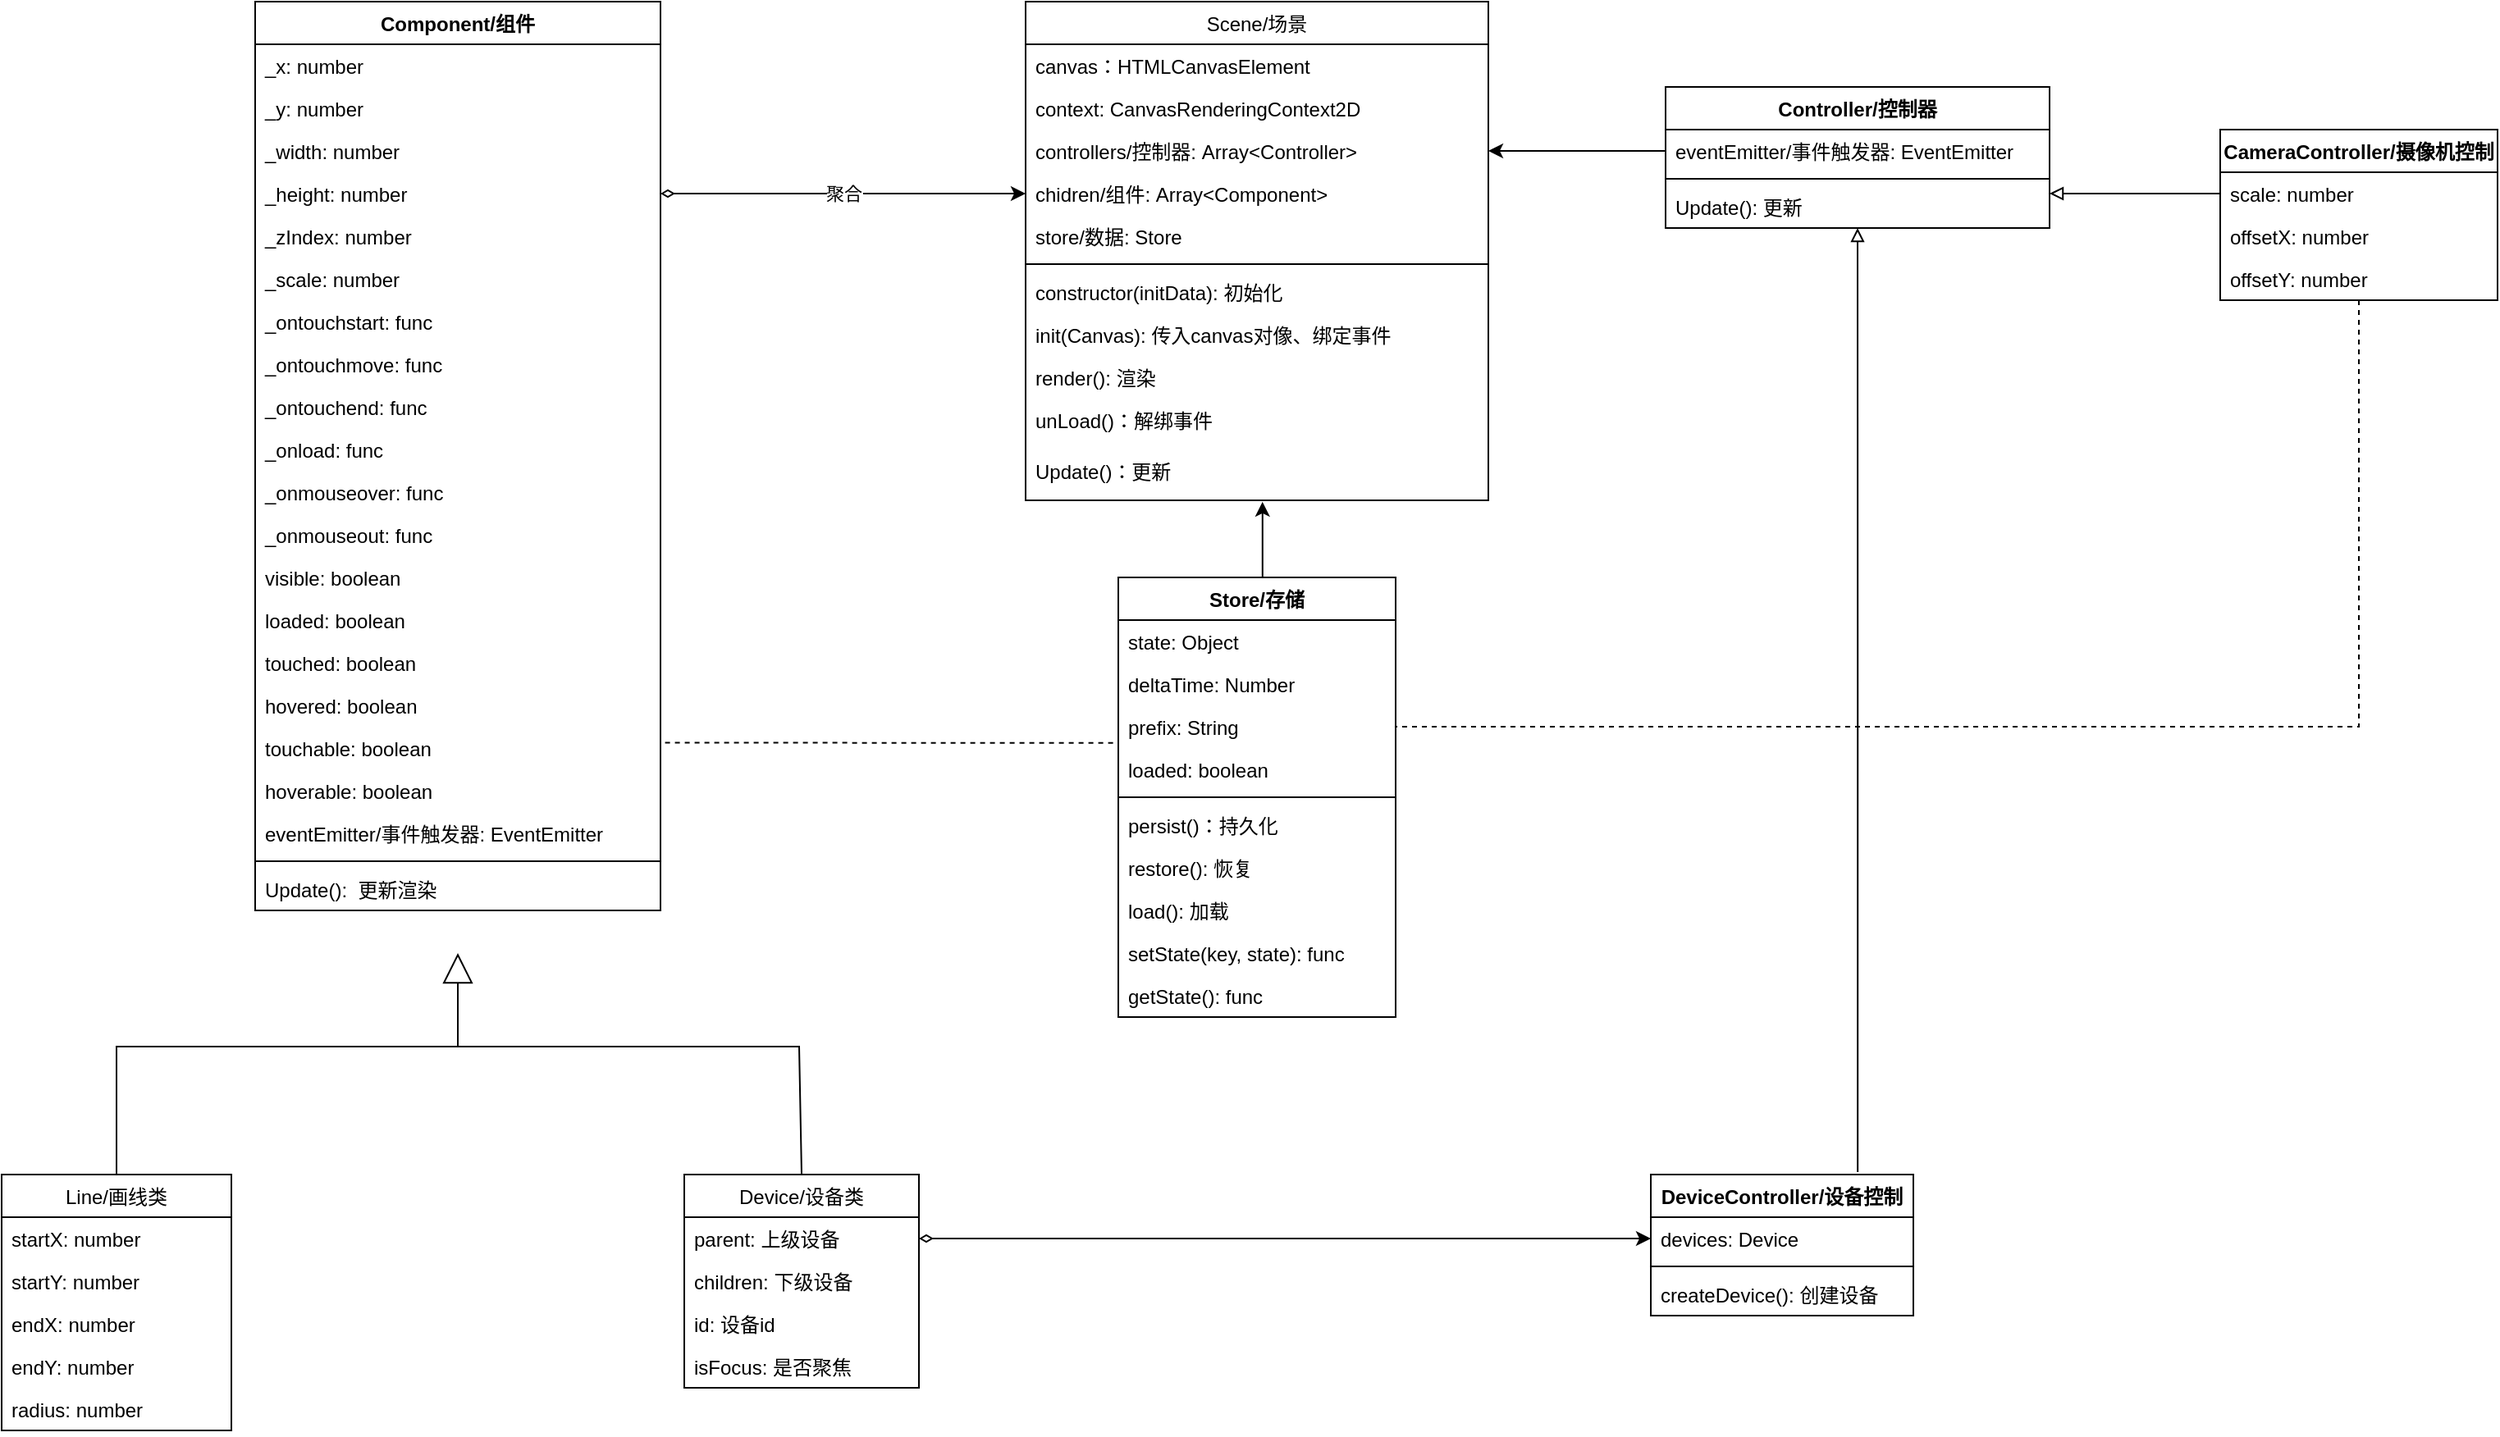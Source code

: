 <mxfile version="14.9.5" type="github">
  <diagram id="C5RBs43oDa-KdzZeNtuy" name="Page-1">
    <mxGraphModel dx="1913" dy="724" grid="1" gridSize="13" guides="1" tooltips="1" connect="1" arrows="1" fold="1" page="1" pageScale="1" pageWidth="827" pageHeight="1169" math="0" shadow="0">
      <root>
        <mxCell id="WIyWlLk6GJQsqaUBKTNV-0" />
        <mxCell id="WIyWlLk6GJQsqaUBKTNV-1" parent="WIyWlLk6GJQsqaUBKTNV-0" />
        <mxCell id="zkfFHV4jXpPFQw0GAbJ--17" value="Scene/场景" style="swimlane;fontStyle=0;align=center;verticalAlign=top;childLayout=stackLayout;horizontal=1;startSize=26;horizontalStack=0;resizeParent=1;resizeLast=0;collapsible=1;marginBottom=0;rounded=0;shadow=0;strokeWidth=1;" parent="WIyWlLk6GJQsqaUBKTNV-1" vertex="1">
          <mxGeometry x="286" y="416" width="282" height="304" as="geometry">
            <mxRectangle x="550" y="140" width="160" height="26" as="alternateBounds" />
          </mxGeometry>
        </mxCell>
        <mxCell id="zkfFHV4jXpPFQw0GAbJ--18" value="canvas：HTMLCanvasElement" style="text;align=left;verticalAlign=top;spacingLeft=4;spacingRight=4;overflow=hidden;rotatable=0;points=[[0,0.5],[1,0.5]];portConstraint=eastwest;" parent="zkfFHV4jXpPFQw0GAbJ--17" vertex="1">
          <mxGeometry y="26" width="282" height="26" as="geometry" />
        </mxCell>
        <mxCell id="zkfFHV4jXpPFQw0GAbJ--19" value="context: CanvasRenderingContext2D" style="text;align=left;verticalAlign=top;spacingLeft=4;spacingRight=4;overflow=hidden;rotatable=0;points=[[0,0.5],[1,0.5]];portConstraint=eastwest;rounded=0;shadow=0;html=0;" parent="zkfFHV4jXpPFQw0GAbJ--17" vertex="1">
          <mxGeometry y="52" width="282" height="26" as="geometry" />
        </mxCell>
        <mxCell id="zkfFHV4jXpPFQw0GAbJ--21" value="controllers/控制器: Array&lt;Controller&gt;" style="text;align=left;verticalAlign=top;spacingLeft=4;spacingRight=4;overflow=hidden;rotatable=0;points=[[0,0.5],[1,0.5]];portConstraint=eastwest;rounded=0;shadow=0;html=0;" parent="zkfFHV4jXpPFQw0GAbJ--17" vertex="1">
          <mxGeometry y="78" width="282" height="26" as="geometry" />
        </mxCell>
        <mxCell id="7cYfv-VFj-JGhO8uupBY-39" value="chidren/组件: Array&lt;Component&gt;" style="text;align=left;verticalAlign=top;spacingLeft=4;spacingRight=4;overflow=hidden;rotatable=0;points=[[0,0.5],[1,0.5]];portConstraint=eastwest;rounded=0;shadow=0;html=0;" vertex="1" parent="zkfFHV4jXpPFQw0GAbJ--17">
          <mxGeometry y="104" width="282" height="26" as="geometry" />
        </mxCell>
        <mxCell id="7cYfv-VFj-JGhO8uupBY-1" value="store/数据: Store" style="text;align=left;verticalAlign=top;spacingLeft=4;spacingRight=4;overflow=hidden;rotatable=0;points=[[0,0.5],[1,0.5]];portConstraint=eastwest;rounded=0;shadow=0;html=0;" vertex="1" parent="zkfFHV4jXpPFQw0GAbJ--17">
          <mxGeometry y="130" width="282" height="26" as="geometry" />
        </mxCell>
        <mxCell id="zkfFHV4jXpPFQw0GAbJ--23" value="" style="line;html=1;strokeWidth=1;align=left;verticalAlign=middle;spacingTop=-1;spacingLeft=3;spacingRight=3;rotatable=0;labelPosition=right;points=[];portConstraint=eastwest;" parent="zkfFHV4jXpPFQw0GAbJ--17" vertex="1">
          <mxGeometry y="156" width="282" height="8" as="geometry" />
        </mxCell>
        <mxCell id="zkfFHV4jXpPFQw0GAbJ--24" value="constructor(initData): 初始化" style="text;align=left;verticalAlign=top;spacingLeft=4;spacingRight=4;overflow=hidden;rotatable=0;points=[[0,0.5],[1,0.5]];portConstraint=eastwest;" parent="zkfFHV4jXpPFQw0GAbJ--17" vertex="1">
          <mxGeometry y="164" width="282" height="26" as="geometry" />
        </mxCell>
        <mxCell id="zkfFHV4jXpPFQw0GAbJ--25" value="init(Canvas): 传入canvas对像、绑定事件 " style="text;align=left;verticalAlign=top;spacingLeft=4;spacingRight=4;overflow=hidden;rotatable=0;points=[[0,0.5],[1,0.5]];portConstraint=eastwest;" parent="zkfFHV4jXpPFQw0GAbJ--17" vertex="1">
          <mxGeometry y="190" width="282" height="26" as="geometry" />
        </mxCell>
        <mxCell id="7cYfv-VFj-JGhO8uupBY-8" value="render(): 渲染" style="text;align=left;verticalAlign=top;spacingLeft=4;spacingRight=4;overflow=hidden;rotatable=0;points=[[0,0.5],[1,0.5]];portConstraint=eastwest;" vertex="1" parent="zkfFHV4jXpPFQw0GAbJ--17">
          <mxGeometry y="216" width="282" height="26" as="geometry" />
        </mxCell>
        <mxCell id="7cYfv-VFj-JGhO8uupBY-11" value="unLoad()：解绑事件" style="text;align=left;verticalAlign=top;spacingLeft=4;spacingRight=4;overflow=hidden;rotatable=0;points=[[0,0.5],[1,0.5]];portConstraint=eastwest;" vertex="1" parent="zkfFHV4jXpPFQw0GAbJ--17">
          <mxGeometry y="242" width="282" height="31" as="geometry" />
        </mxCell>
        <mxCell id="7cYfv-VFj-JGhO8uupBY-72" value="Update()：更新" style="text;align=left;verticalAlign=top;spacingLeft=4;spacingRight=4;overflow=hidden;rotatable=0;points=[[0,0.5],[1,0.5]];portConstraint=eastwest;" vertex="1" parent="zkfFHV4jXpPFQw0GAbJ--17">
          <mxGeometry y="273" width="282" height="31" as="geometry" />
        </mxCell>
        <mxCell id="7cYfv-VFj-JGhO8uupBY-27" value="Component/组件" style="swimlane;fontStyle=1;align=center;verticalAlign=top;childLayout=stackLayout;horizontal=1;startSize=26;horizontalStack=0;resizeParent=1;resizeParentMax=0;resizeLast=0;collapsible=1;marginBottom=0;fillColor=none;" vertex="1" parent="WIyWlLk6GJQsqaUBKTNV-1">
          <mxGeometry x="-183.5" y="416" width="247" height="554" as="geometry" />
        </mxCell>
        <mxCell id="7cYfv-VFj-JGhO8uupBY-28" value="_x: number" style="text;strokeColor=none;fillColor=none;align=left;verticalAlign=top;spacingLeft=4;spacingRight=4;overflow=hidden;rotatable=0;points=[[0,0.5],[1,0.5]];portConstraint=eastwest;" vertex="1" parent="7cYfv-VFj-JGhO8uupBY-27">
          <mxGeometry y="26" width="247" height="26" as="geometry" />
        </mxCell>
        <mxCell id="7cYfv-VFj-JGhO8uupBY-31" value="_y: number" style="text;strokeColor=none;fillColor=none;align=left;verticalAlign=top;spacingLeft=4;spacingRight=4;overflow=hidden;rotatable=0;points=[[0,0.5],[1,0.5]];portConstraint=eastwest;" vertex="1" parent="7cYfv-VFj-JGhO8uupBY-27">
          <mxGeometry y="52" width="247" height="26" as="geometry" />
        </mxCell>
        <mxCell id="7cYfv-VFj-JGhO8uupBY-32" value="_width: number " style="text;strokeColor=none;fillColor=none;align=left;verticalAlign=top;spacingLeft=4;spacingRight=4;overflow=hidden;rotatable=0;points=[[0,0.5],[1,0.5]];portConstraint=eastwest;" vertex="1" parent="7cYfv-VFj-JGhO8uupBY-27">
          <mxGeometry y="78" width="247" height="26" as="geometry" />
        </mxCell>
        <mxCell id="7cYfv-VFj-JGhO8uupBY-33" value="_height: number" style="text;strokeColor=none;fillColor=none;align=left;verticalAlign=top;spacingLeft=4;spacingRight=4;overflow=hidden;rotatable=0;points=[[0,0.5],[1,0.5]];portConstraint=eastwest;" vertex="1" parent="7cYfv-VFj-JGhO8uupBY-27">
          <mxGeometry y="104" width="247" height="26" as="geometry" />
        </mxCell>
        <mxCell id="7cYfv-VFj-JGhO8uupBY-57" value="_zIndex: number" style="text;strokeColor=none;fillColor=none;align=left;verticalAlign=top;spacingLeft=4;spacingRight=4;overflow=hidden;rotatable=0;points=[[0,0.5],[1,0.5]];portConstraint=eastwest;" vertex="1" parent="7cYfv-VFj-JGhO8uupBY-27">
          <mxGeometry y="130" width="247" height="26" as="geometry" />
        </mxCell>
        <mxCell id="7cYfv-VFj-JGhO8uupBY-86" value="_scale: number" style="text;strokeColor=none;fillColor=none;align=left;verticalAlign=top;spacingLeft=4;spacingRight=4;overflow=hidden;rotatable=0;points=[[0,0.5],[1,0.5]];portConstraint=eastwest;" vertex="1" parent="7cYfv-VFj-JGhO8uupBY-27">
          <mxGeometry y="156" width="247" height="26" as="geometry" />
        </mxCell>
        <mxCell id="7cYfv-VFj-JGhO8uupBY-56" value="_ontouchstart: func" style="text;strokeColor=none;fillColor=none;align=left;verticalAlign=top;spacingLeft=4;spacingRight=4;overflow=hidden;rotatable=0;points=[[0,0.5],[1,0.5]];portConstraint=eastwest;" vertex="1" parent="7cYfv-VFj-JGhO8uupBY-27">
          <mxGeometry y="182" width="247" height="26" as="geometry" />
        </mxCell>
        <mxCell id="7cYfv-VFj-JGhO8uupBY-55" value="_ontouchmove: func" style="text;strokeColor=none;fillColor=none;align=left;verticalAlign=top;spacingLeft=4;spacingRight=4;overflow=hidden;rotatable=0;points=[[0,0.5],[1,0.5]];portConstraint=eastwest;" vertex="1" parent="7cYfv-VFj-JGhO8uupBY-27">
          <mxGeometry y="208" width="247" height="26" as="geometry" />
        </mxCell>
        <mxCell id="7cYfv-VFj-JGhO8uupBY-60" value="_ontouchend: func" style="text;strokeColor=none;fillColor=none;align=left;verticalAlign=top;spacingLeft=4;spacingRight=4;overflow=hidden;rotatable=0;points=[[0,0.5],[1,0.5]];portConstraint=eastwest;" vertex="1" parent="7cYfv-VFj-JGhO8uupBY-27">
          <mxGeometry y="234" width="247" height="26" as="geometry" />
        </mxCell>
        <mxCell id="7cYfv-VFj-JGhO8uupBY-59" value="_onload: func" style="text;strokeColor=none;fillColor=none;align=left;verticalAlign=top;spacingLeft=4;spacingRight=4;overflow=hidden;rotatable=0;points=[[0,0.5],[1,0.5]];portConstraint=eastwest;" vertex="1" parent="7cYfv-VFj-JGhO8uupBY-27">
          <mxGeometry y="260" width="247" height="26" as="geometry" />
        </mxCell>
        <mxCell id="7cYfv-VFj-JGhO8uupBY-61" value="_onmouseover: func" style="text;strokeColor=none;fillColor=none;align=left;verticalAlign=top;spacingLeft=4;spacingRight=4;overflow=hidden;rotatable=0;points=[[0,0.5],[1,0.5]];portConstraint=eastwest;" vertex="1" parent="7cYfv-VFj-JGhO8uupBY-27">
          <mxGeometry y="286" width="247" height="26" as="geometry" />
        </mxCell>
        <mxCell id="7cYfv-VFj-JGhO8uupBY-34" value="_onmouseout: func" style="text;strokeColor=none;fillColor=none;align=left;verticalAlign=top;spacingLeft=4;spacingRight=4;overflow=hidden;rotatable=0;points=[[0,0.5],[1,0.5]];portConstraint=eastwest;" vertex="1" parent="7cYfv-VFj-JGhO8uupBY-27">
          <mxGeometry y="312" width="247" height="26" as="geometry" />
        </mxCell>
        <mxCell id="7cYfv-VFj-JGhO8uupBY-35" value="visible: boolean" style="text;strokeColor=none;fillColor=none;align=left;verticalAlign=top;spacingLeft=4;spacingRight=4;overflow=hidden;rotatable=0;points=[[0,0.5],[1,0.5]];portConstraint=eastwest;" vertex="1" parent="7cYfv-VFj-JGhO8uupBY-27">
          <mxGeometry y="338" width="247" height="26" as="geometry" />
        </mxCell>
        <mxCell id="7cYfv-VFj-JGhO8uupBY-36" value="loaded: boolean" style="text;strokeColor=none;fillColor=none;align=left;verticalAlign=top;spacingLeft=4;spacingRight=4;overflow=hidden;rotatable=0;points=[[0,0.5],[1,0.5]];portConstraint=eastwest;" vertex="1" parent="7cYfv-VFj-JGhO8uupBY-27">
          <mxGeometry y="364" width="247" height="26" as="geometry" />
        </mxCell>
        <mxCell id="7cYfv-VFj-JGhO8uupBY-44" value="touched: boolean" style="text;strokeColor=none;fillColor=none;align=left;verticalAlign=top;spacingLeft=4;spacingRight=4;overflow=hidden;rotatable=0;points=[[0,0.5],[1,0.5]];portConstraint=eastwest;" vertex="1" parent="7cYfv-VFj-JGhO8uupBY-27">
          <mxGeometry y="390" width="247" height="26" as="geometry" />
        </mxCell>
        <mxCell id="7cYfv-VFj-JGhO8uupBY-45" value="hovered: boolean" style="text;strokeColor=none;fillColor=none;align=left;verticalAlign=top;spacingLeft=4;spacingRight=4;overflow=hidden;rotatable=0;points=[[0,0.5],[1,0.5]];portConstraint=eastwest;" vertex="1" parent="7cYfv-VFj-JGhO8uupBY-27">
          <mxGeometry y="416" width="247" height="26" as="geometry" />
        </mxCell>
        <mxCell id="7cYfv-VFj-JGhO8uupBY-37" value="touchable: boolean" style="text;strokeColor=none;fillColor=none;align=left;verticalAlign=top;spacingLeft=4;spacingRight=4;overflow=hidden;rotatable=0;points=[[0,0.5],[1,0.5]];portConstraint=eastwest;" vertex="1" parent="7cYfv-VFj-JGhO8uupBY-27">
          <mxGeometry y="442" width="247" height="26" as="geometry" />
        </mxCell>
        <mxCell id="7cYfv-VFj-JGhO8uupBY-38" value="hoverable: boolean" style="text;strokeColor=none;fillColor=none;align=left;verticalAlign=top;spacingLeft=4;spacingRight=4;overflow=hidden;rotatable=0;points=[[0,0.5],[1,0.5]];portConstraint=eastwest;" vertex="1" parent="7cYfv-VFj-JGhO8uupBY-27">
          <mxGeometry y="468" width="247" height="26" as="geometry" />
        </mxCell>
        <mxCell id="7cYfv-VFj-JGhO8uupBY-46" value="eventEmitter/事件触发器: EventEmitter" style="text;strokeColor=none;fillColor=none;align=left;verticalAlign=top;spacingLeft=4;spacingRight=4;overflow=hidden;rotatable=0;points=[[0,0.5],[1,0.5]];portConstraint=eastwest;" vertex="1" parent="7cYfv-VFj-JGhO8uupBY-27">
          <mxGeometry y="494" width="247" height="26" as="geometry" />
        </mxCell>
        <mxCell id="7cYfv-VFj-JGhO8uupBY-29" value="" style="line;strokeWidth=1;fillColor=none;align=left;verticalAlign=middle;spacingTop=-1;spacingLeft=3;spacingRight=3;rotatable=0;labelPosition=right;points=[];portConstraint=eastwest;" vertex="1" parent="7cYfv-VFj-JGhO8uupBY-27">
          <mxGeometry y="520" width="247" height="8" as="geometry" />
        </mxCell>
        <mxCell id="7cYfv-VFj-JGhO8uupBY-40" value="Update():  更新渲染" style="text;strokeColor=none;fillColor=none;align=left;verticalAlign=top;spacingLeft=4;spacingRight=4;overflow=hidden;rotatable=0;points=[[0,0.5],[1,0.5]];portConstraint=eastwest;" vertex="1" parent="7cYfv-VFj-JGhO8uupBY-27">
          <mxGeometry y="528" width="247" height="26" as="geometry" />
        </mxCell>
        <mxCell id="7cYfv-VFj-JGhO8uupBY-42" value="聚合" style="edgeStyle=orthogonalEdgeStyle;rounded=0;orthogonalLoop=1;jettySize=auto;html=1;exitX=1;exitY=0.5;exitDx=0;exitDy=0;entryX=0;entryY=0.5;entryDx=0;entryDy=0;startArrow=diamondThin;startFill=0;" edge="1" parent="WIyWlLk6GJQsqaUBKTNV-1" source="7cYfv-VFj-JGhO8uupBY-33" target="7cYfv-VFj-JGhO8uupBY-39">
          <mxGeometry relative="1" as="geometry" />
        </mxCell>
        <mxCell id="7cYfv-VFj-JGhO8uupBY-63" value="Controller/控制器" style="swimlane;fontStyle=1;align=center;verticalAlign=top;childLayout=stackLayout;horizontal=1;startSize=26;horizontalStack=0;resizeParent=1;resizeParentMax=0;resizeLast=0;collapsible=1;marginBottom=0;fillColor=none;" vertex="1" parent="WIyWlLk6GJQsqaUBKTNV-1">
          <mxGeometry x="676" y="468" width="234" height="86" as="geometry" />
        </mxCell>
        <mxCell id="7cYfv-VFj-JGhO8uupBY-64" value="eventEmitter/事件触发器: EventEmitter" style="text;strokeColor=none;fillColor=none;align=left;verticalAlign=top;spacingLeft=4;spacingRight=4;overflow=hidden;rotatable=0;points=[[0,0.5],[1,0.5]];portConstraint=eastwest;" vertex="1" parent="7cYfv-VFj-JGhO8uupBY-63">
          <mxGeometry y="26" width="234" height="26" as="geometry" />
        </mxCell>
        <mxCell id="7cYfv-VFj-JGhO8uupBY-65" value="" style="line;strokeWidth=1;fillColor=none;align=left;verticalAlign=middle;spacingTop=-1;spacingLeft=3;spacingRight=3;rotatable=0;labelPosition=right;points=[];portConstraint=eastwest;" vertex="1" parent="7cYfv-VFj-JGhO8uupBY-63">
          <mxGeometry y="52" width="234" height="8" as="geometry" />
        </mxCell>
        <mxCell id="7cYfv-VFj-JGhO8uupBY-69" value="Update(): 更新" style="text;strokeColor=none;fillColor=none;align=left;verticalAlign=top;spacingLeft=4;spacingRight=4;overflow=hidden;rotatable=0;points=[[0,0.5],[1,0.5]];portConstraint=eastwest;" vertex="1" parent="7cYfv-VFj-JGhO8uupBY-63">
          <mxGeometry y="60" width="234" height="26" as="geometry" />
        </mxCell>
        <mxCell id="7cYfv-VFj-JGhO8uupBY-74" style="edgeStyle=orthogonalEdgeStyle;rounded=0;orthogonalLoop=1;jettySize=auto;html=1;exitX=0;exitY=0.5;exitDx=0;exitDy=0;startArrow=none;startFill=0;" edge="1" parent="WIyWlLk6GJQsqaUBKTNV-1" source="7cYfv-VFj-JGhO8uupBY-64" target="zkfFHV4jXpPFQw0GAbJ--21">
          <mxGeometry relative="1" as="geometry">
            <mxPoint x="572" y="507" as="targetPoint" />
            <Array as="points">
              <mxPoint x="650" y="507" />
              <mxPoint x="650" y="507" />
            </Array>
          </mxGeometry>
        </mxCell>
        <mxCell id="7cYfv-VFj-JGhO8uupBY-75" value="Device/设备类" style="swimlane;fontStyle=0;childLayout=stackLayout;horizontal=1;startSize=26;fillColor=none;horizontalStack=0;resizeParent=1;resizeParentMax=0;resizeLast=0;collapsible=1;marginBottom=0;" vertex="1" parent="WIyWlLk6GJQsqaUBKTNV-1">
          <mxGeometry x="78" y="1131" width="143" height="130" as="geometry" />
        </mxCell>
        <mxCell id="7cYfv-VFj-JGhO8uupBY-76" value="parent: 上级设备" style="text;strokeColor=none;fillColor=none;align=left;verticalAlign=top;spacingLeft=4;spacingRight=4;overflow=hidden;rotatable=0;points=[[0,0.5],[1,0.5]];portConstraint=eastwest;" vertex="1" parent="7cYfv-VFj-JGhO8uupBY-75">
          <mxGeometry y="26" width="143" height="26" as="geometry" />
        </mxCell>
        <mxCell id="7cYfv-VFj-JGhO8uupBY-77" value="children: 下级设备" style="text;strokeColor=none;fillColor=none;align=left;verticalAlign=top;spacingLeft=4;spacingRight=4;overflow=hidden;rotatable=0;points=[[0,0.5],[1,0.5]];portConstraint=eastwest;" vertex="1" parent="7cYfv-VFj-JGhO8uupBY-75">
          <mxGeometry y="52" width="143" height="26" as="geometry" />
        </mxCell>
        <mxCell id="7cYfv-VFj-JGhO8uupBY-78" value="id: 设备id&#xa;" style="text;strokeColor=none;fillColor=none;align=left;verticalAlign=top;spacingLeft=4;spacingRight=4;overflow=hidden;rotatable=0;points=[[0,0.5],[1,0.5]];portConstraint=eastwest;" vertex="1" parent="7cYfv-VFj-JGhO8uupBY-75">
          <mxGeometry y="78" width="143" height="26" as="geometry" />
        </mxCell>
        <mxCell id="7cYfv-VFj-JGhO8uupBY-96" value="isFocus: 是否聚焦" style="text;strokeColor=none;fillColor=none;align=left;verticalAlign=top;spacingLeft=4;spacingRight=4;overflow=hidden;rotatable=0;points=[[0,0.5],[1,0.5]];portConstraint=eastwest;" vertex="1" parent="7cYfv-VFj-JGhO8uupBY-75">
          <mxGeometry y="104" width="143" height="26" as="geometry" />
        </mxCell>
        <mxCell id="7cYfv-VFj-JGhO8uupBY-82" value="" style="endArrow=block;endSize=16;endFill=0;html=1;exitX=0.5;exitY=0;exitDx=0;exitDy=0;rounded=0;" edge="1" parent="WIyWlLk6GJQsqaUBKTNV-1" source="7cYfv-VFj-JGhO8uupBY-75">
          <mxGeometry x="-0.434" y="-29" width="160" relative="1" as="geometry">
            <mxPoint x="-65" y="1170" as="sourcePoint" />
            <mxPoint x="-60" y="996" as="targetPoint" />
            <Array as="points">
              <mxPoint x="148" y="1053" />
              <mxPoint x="-60" y="1053" />
            </Array>
            <mxPoint as="offset" />
          </mxGeometry>
        </mxCell>
        <mxCell id="7cYfv-VFj-JGhO8uupBY-115" style="edgeStyle=orthogonalEdgeStyle;rounded=0;orthogonalLoop=1;jettySize=auto;html=1;startArrow=none;startFill=0;endArrow=none;endFill=0;" edge="1" parent="WIyWlLk6GJQsqaUBKTNV-1" source="7cYfv-VFj-JGhO8uupBY-87">
          <mxGeometry relative="1" as="geometry">
            <mxPoint x="-52" y="1053" as="targetPoint" />
            <Array as="points">
              <mxPoint x="-268" y="1053" />
            </Array>
          </mxGeometry>
        </mxCell>
        <mxCell id="7cYfv-VFj-JGhO8uupBY-87" value="Line/画线类" style="swimlane;fontStyle=0;childLayout=stackLayout;horizontal=1;startSize=26;fillColor=none;horizontalStack=0;resizeParent=1;resizeParentMax=0;resizeLast=0;collapsible=1;marginBottom=0;" vertex="1" parent="WIyWlLk6GJQsqaUBKTNV-1">
          <mxGeometry x="-338" y="1131" width="140" height="156" as="geometry" />
        </mxCell>
        <mxCell id="7cYfv-VFj-JGhO8uupBY-88" value="startX: number" style="text;strokeColor=none;fillColor=none;align=left;verticalAlign=top;spacingLeft=4;spacingRight=4;overflow=hidden;rotatable=0;points=[[0,0.5],[1,0.5]];portConstraint=eastwest;" vertex="1" parent="7cYfv-VFj-JGhO8uupBY-87">
          <mxGeometry y="26" width="140" height="26" as="geometry" />
        </mxCell>
        <mxCell id="7cYfv-VFj-JGhO8uupBY-89" value="startY: number" style="text;strokeColor=none;fillColor=none;align=left;verticalAlign=top;spacingLeft=4;spacingRight=4;overflow=hidden;rotatable=0;points=[[0,0.5],[1,0.5]];portConstraint=eastwest;" vertex="1" parent="7cYfv-VFj-JGhO8uupBY-87">
          <mxGeometry y="52" width="140" height="26" as="geometry" />
        </mxCell>
        <mxCell id="7cYfv-VFj-JGhO8uupBY-90" value="endX: number" style="text;strokeColor=none;fillColor=none;align=left;verticalAlign=top;spacingLeft=4;spacingRight=4;overflow=hidden;rotatable=0;points=[[0,0.5],[1,0.5]];portConstraint=eastwest;" vertex="1" parent="7cYfv-VFj-JGhO8uupBY-87">
          <mxGeometry y="78" width="140" height="26" as="geometry" />
        </mxCell>
        <mxCell id="7cYfv-VFj-JGhO8uupBY-113" value="endY: number" style="text;strokeColor=none;fillColor=none;align=left;verticalAlign=top;spacingLeft=4;spacingRight=4;overflow=hidden;rotatable=0;points=[[0,0.5],[1,0.5]];portConstraint=eastwest;" vertex="1" parent="7cYfv-VFj-JGhO8uupBY-87">
          <mxGeometry y="104" width="140" height="26" as="geometry" />
        </mxCell>
        <mxCell id="7cYfv-VFj-JGhO8uupBY-114" value="radius: number" style="text;strokeColor=none;fillColor=none;align=left;verticalAlign=top;spacingLeft=4;spacingRight=4;overflow=hidden;rotatable=0;points=[[0,0.5],[1,0.5]];portConstraint=eastwest;" vertex="1" parent="7cYfv-VFj-JGhO8uupBY-87">
          <mxGeometry y="130" width="140" height="26" as="geometry" />
        </mxCell>
        <mxCell id="7cYfv-VFj-JGhO8uupBY-91" value="Store/存储" style="swimlane;fontStyle=1;align=center;verticalAlign=top;childLayout=stackLayout;horizontal=1;startSize=26;horizontalStack=0;resizeParent=1;resizeParentMax=0;resizeLast=0;collapsible=1;marginBottom=0;fillColor=none;" vertex="1" parent="WIyWlLk6GJQsqaUBKTNV-1">
          <mxGeometry x="342.5" y="767" width="169" height="268" as="geometry" />
        </mxCell>
        <mxCell id="7cYfv-VFj-JGhO8uupBY-92" value="state: Object&#xa;" style="text;strokeColor=none;fillColor=none;align=left;verticalAlign=top;spacingLeft=4;spacingRight=4;overflow=hidden;rotatable=0;points=[[0,0.5],[1,0.5]];portConstraint=eastwest;" vertex="1" parent="7cYfv-VFj-JGhO8uupBY-91">
          <mxGeometry y="26" width="169" height="26" as="geometry" />
        </mxCell>
        <mxCell id="7cYfv-VFj-JGhO8uupBY-97" value="deltaTime: Number&#xa;" style="text;strokeColor=none;fillColor=none;align=left;verticalAlign=top;spacingLeft=4;spacingRight=4;overflow=hidden;rotatable=0;points=[[0,0.5],[1,0.5]];portConstraint=eastwest;" vertex="1" parent="7cYfv-VFj-JGhO8uupBY-91">
          <mxGeometry y="52" width="169" height="26" as="geometry" />
        </mxCell>
        <mxCell id="7cYfv-VFj-JGhO8uupBY-98" value="prefix: String&#xa;" style="text;strokeColor=none;fillColor=none;align=left;verticalAlign=top;spacingLeft=4;spacingRight=4;overflow=hidden;rotatable=0;points=[[0,0.5],[1,0.5]];portConstraint=eastwest;" vertex="1" parent="7cYfv-VFj-JGhO8uupBY-91">
          <mxGeometry y="78" width="169" height="26" as="geometry" />
        </mxCell>
        <mxCell id="7cYfv-VFj-JGhO8uupBY-99" value="loaded: boolean&#xa;" style="text;strokeColor=none;fillColor=none;align=left;verticalAlign=top;spacingLeft=4;spacingRight=4;overflow=hidden;rotatable=0;points=[[0,0.5],[1,0.5]];portConstraint=eastwest;" vertex="1" parent="7cYfv-VFj-JGhO8uupBY-91">
          <mxGeometry y="104" width="169" height="26" as="geometry" />
        </mxCell>
        <mxCell id="7cYfv-VFj-JGhO8uupBY-93" value="" style="line;strokeWidth=1;fillColor=none;align=left;verticalAlign=middle;spacingTop=-1;spacingLeft=3;spacingRight=3;rotatable=0;labelPosition=right;points=[];portConstraint=eastwest;" vertex="1" parent="7cYfv-VFj-JGhO8uupBY-91">
          <mxGeometry y="130" width="169" height="8" as="geometry" />
        </mxCell>
        <mxCell id="7cYfv-VFj-JGhO8uupBY-94" value="persist()：持久化" style="text;strokeColor=none;fillColor=none;align=left;verticalAlign=top;spacingLeft=4;spacingRight=4;overflow=hidden;rotatable=0;points=[[0,0.5],[1,0.5]];portConstraint=eastwest;" vertex="1" parent="7cYfv-VFj-JGhO8uupBY-91">
          <mxGeometry y="138" width="169" height="26" as="geometry" />
        </mxCell>
        <mxCell id="7cYfv-VFj-JGhO8uupBY-100" value="restore(): 恢复" style="text;strokeColor=none;fillColor=none;align=left;verticalAlign=top;spacingLeft=4;spacingRight=4;overflow=hidden;rotatable=0;points=[[0,0.5],[1,0.5]];portConstraint=eastwest;" vertex="1" parent="7cYfv-VFj-JGhO8uupBY-91">
          <mxGeometry y="164" width="169" height="26" as="geometry" />
        </mxCell>
        <mxCell id="7cYfv-VFj-JGhO8uupBY-101" value="load(): 加载" style="text;strokeColor=none;fillColor=none;align=left;verticalAlign=top;spacingLeft=4;spacingRight=4;overflow=hidden;rotatable=0;points=[[0,0.5],[1,0.5]];portConstraint=eastwest;" vertex="1" parent="7cYfv-VFj-JGhO8uupBY-91">
          <mxGeometry y="190" width="169" height="26" as="geometry" />
        </mxCell>
        <mxCell id="7cYfv-VFj-JGhO8uupBY-102" value="setState(key, state): func" style="text;strokeColor=none;fillColor=none;align=left;verticalAlign=top;spacingLeft=4;spacingRight=4;overflow=hidden;rotatable=0;points=[[0,0.5],[1,0.5]];portConstraint=eastwest;" vertex="1" parent="7cYfv-VFj-JGhO8uupBY-91">
          <mxGeometry y="216" width="169" height="26" as="geometry" />
        </mxCell>
        <mxCell id="7cYfv-VFj-JGhO8uupBY-103" value="getState(): func" style="text;strokeColor=none;fillColor=none;align=left;verticalAlign=top;spacingLeft=4;spacingRight=4;overflow=hidden;rotatable=0;points=[[0,0.5],[1,0.5]];portConstraint=eastwest;" vertex="1" parent="7cYfv-VFj-JGhO8uupBY-91">
          <mxGeometry y="242" width="169" height="26" as="geometry" />
        </mxCell>
        <mxCell id="7cYfv-VFj-JGhO8uupBY-105" style="edgeStyle=orthogonalEdgeStyle;rounded=0;orthogonalLoop=1;jettySize=auto;html=1;exitX=0.5;exitY=0;exitDx=0;exitDy=0;entryX=0.512;entryY=1.03;entryDx=0;entryDy=0;startArrow=none;startFill=0;entryPerimeter=0;" edge="1" parent="WIyWlLk6GJQsqaUBKTNV-1" source="7cYfv-VFj-JGhO8uupBY-91" target="7cYfv-VFj-JGhO8uupBY-72">
          <mxGeometry relative="1" as="geometry">
            <Array as="points">
              <mxPoint x="430" y="767" />
            </Array>
          </mxGeometry>
        </mxCell>
        <mxCell id="7cYfv-VFj-JGhO8uupBY-116" style="edgeStyle=orthogonalEdgeStyle;rounded=0;orthogonalLoop=1;jettySize=auto;html=1;entryX=1;entryY=0.5;entryDx=0;entryDy=0;startArrow=none;startFill=0;endArrow=none;endFill=0;dashed=1;" edge="1" parent="WIyWlLk6GJQsqaUBKTNV-1" source="7cYfv-VFj-JGhO8uupBY-106" target="7cYfv-VFj-JGhO8uupBY-98">
          <mxGeometry relative="1" as="geometry" />
        </mxCell>
        <mxCell id="7cYfv-VFj-JGhO8uupBY-106" value="CameraController/摄像机控制" style="swimlane;fontStyle=1;align=center;verticalAlign=top;childLayout=stackLayout;horizontal=1;startSize=26;horizontalStack=0;resizeParent=1;resizeParentMax=0;resizeLast=0;collapsible=1;marginBottom=0;fillColor=none;" vertex="1" parent="WIyWlLk6GJQsqaUBKTNV-1">
          <mxGeometry x="1014" y="494" width="169" height="104" as="geometry" />
        </mxCell>
        <mxCell id="7cYfv-VFj-JGhO8uupBY-107" value="scale: number" style="text;strokeColor=none;fillColor=none;align=left;verticalAlign=top;spacingLeft=4;spacingRight=4;overflow=hidden;rotatable=0;points=[[0,0.5],[1,0.5]];portConstraint=eastwest;" vertex="1" parent="7cYfv-VFj-JGhO8uupBY-106">
          <mxGeometry y="26" width="169" height="26" as="geometry" />
        </mxCell>
        <mxCell id="7cYfv-VFj-JGhO8uupBY-110" value="offsetX: number" style="text;strokeColor=none;fillColor=none;align=left;verticalAlign=top;spacingLeft=4;spacingRight=4;overflow=hidden;rotatable=0;points=[[0,0.5],[1,0.5]];portConstraint=eastwest;" vertex="1" parent="7cYfv-VFj-JGhO8uupBY-106">
          <mxGeometry y="52" width="169" height="26" as="geometry" />
        </mxCell>
        <mxCell id="7cYfv-VFj-JGhO8uupBY-111" value="offsetY: number" style="text;strokeColor=none;fillColor=none;align=left;verticalAlign=top;spacingLeft=4;spacingRight=4;overflow=hidden;rotatable=0;points=[[0,0.5],[1,0.5]];portConstraint=eastwest;" vertex="1" parent="7cYfv-VFj-JGhO8uupBY-106">
          <mxGeometry y="78" width="169" height="26" as="geometry" />
        </mxCell>
        <mxCell id="7cYfv-VFj-JGhO8uupBY-112" style="edgeStyle=orthogonalEdgeStyle;rounded=0;orthogonalLoop=1;jettySize=auto;html=1;exitX=0;exitY=0.5;exitDx=0;exitDy=0;entryX=1;entryY=0.5;entryDx=0;entryDy=0;startArrow=none;startFill=0;endArrow=block;endFill=0;" edge="1" parent="WIyWlLk6GJQsqaUBKTNV-1" source="7cYfv-VFj-JGhO8uupBY-107">
          <mxGeometry relative="1" as="geometry">
            <mxPoint x="910" y="533" as="targetPoint" />
          </mxGeometry>
        </mxCell>
        <mxCell id="7cYfv-VFj-JGhO8uupBY-119" style="edgeStyle=orthogonalEdgeStyle;rounded=0;orthogonalLoop=1;jettySize=auto;html=1;exitX=1;exitY=0.5;exitDx=0;exitDy=0;dashed=1;startArrow=none;startFill=0;endArrow=none;endFill=0;entryX=-0.012;entryY=-0.122;entryDx=0;entryDy=0;entryPerimeter=0;" edge="1" parent="WIyWlLk6GJQsqaUBKTNV-1" source="7cYfv-VFj-JGhO8uupBY-37" target="7cYfv-VFj-JGhO8uupBY-99">
          <mxGeometry relative="1" as="geometry">
            <mxPoint x="338" y="871.167" as="targetPoint" />
            <Array as="points">
              <mxPoint x="64" y="868" />
            </Array>
          </mxGeometry>
        </mxCell>
        <mxCell id="7cYfv-VFj-JGhO8uupBY-124" style="edgeStyle=orthogonalEdgeStyle;rounded=0;orthogonalLoop=1;jettySize=auto;html=1;exitX=0.788;exitY=-0.017;exitDx=0;exitDy=0;startArrow=none;startFill=0;endArrow=block;endFill=0;entryX=0.5;entryY=1;entryDx=0;entryDy=0;exitPerimeter=0;" edge="1" parent="WIyWlLk6GJQsqaUBKTNV-1" source="7cYfv-VFj-JGhO8uupBY-126" target="7cYfv-VFj-JGhO8uupBY-63">
          <mxGeometry relative="1" as="geometry">
            <mxPoint x="754" y="754" as="targetPoint" />
            <mxPoint x="742.5" y="1131.0" as="sourcePoint" />
            <Array as="points" />
          </mxGeometry>
        </mxCell>
        <mxCell id="7cYfv-VFj-JGhO8uupBY-126" value="DeviceController/设备控制" style="swimlane;fontStyle=1;align=center;verticalAlign=top;childLayout=stackLayout;horizontal=1;startSize=26;horizontalStack=0;resizeParent=1;resizeParentMax=0;resizeLast=0;collapsible=1;marginBottom=0;fillColor=none;" vertex="1" parent="WIyWlLk6GJQsqaUBKTNV-1">
          <mxGeometry x="667" y="1131" width="160" height="86" as="geometry" />
        </mxCell>
        <mxCell id="7cYfv-VFj-JGhO8uupBY-127" value="devices: Device" style="text;strokeColor=none;fillColor=none;align=left;verticalAlign=top;spacingLeft=4;spacingRight=4;overflow=hidden;rotatable=0;points=[[0,0.5],[1,0.5]];portConstraint=eastwest;" vertex="1" parent="7cYfv-VFj-JGhO8uupBY-126">
          <mxGeometry y="26" width="160" height="26" as="geometry" />
        </mxCell>
        <mxCell id="7cYfv-VFj-JGhO8uupBY-128" value="" style="line;strokeWidth=1;fillColor=none;align=left;verticalAlign=middle;spacingTop=-1;spacingLeft=3;spacingRight=3;rotatable=0;labelPosition=right;points=[];portConstraint=eastwest;" vertex="1" parent="7cYfv-VFj-JGhO8uupBY-126">
          <mxGeometry y="52" width="160" height="8" as="geometry" />
        </mxCell>
        <mxCell id="7cYfv-VFj-JGhO8uupBY-129" value="createDevice(): 创建设备" style="text;strokeColor=none;fillColor=none;align=left;verticalAlign=top;spacingLeft=4;spacingRight=4;overflow=hidden;rotatable=0;points=[[0,0.5],[1,0.5]];portConstraint=eastwest;" vertex="1" parent="7cYfv-VFj-JGhO8uupBY-126">
          <mxGeometry y="60" width="160" height="26" as="geometry" />
        </mxCell>
        <mxCell id="7cYfv-VFj-JGhO8uupBY-130" style="edgeStyle=orthogonalEdgeStyle;rounded=0;orthogonalLoop=1;jettySize=auto;html=1;exitX=1;exitY=0.5;exitDx=0;exitDy=0;startArrow=diamondThin;startFill=0;endArrow=classic;endFill=1;" edge="1" parent="WIyWlLk6GJQsqaUBKTNV-1" source="7cYfv-VFj-JGhO8uupBY-76" target="7cYfv-VFj-JGhO8uupBY-127">
          <mxGeometry relative="1" as="geometry" />
        </mxCell>
      </root>
    </mxGraphModel>
  </diagram>
</mxfile>
